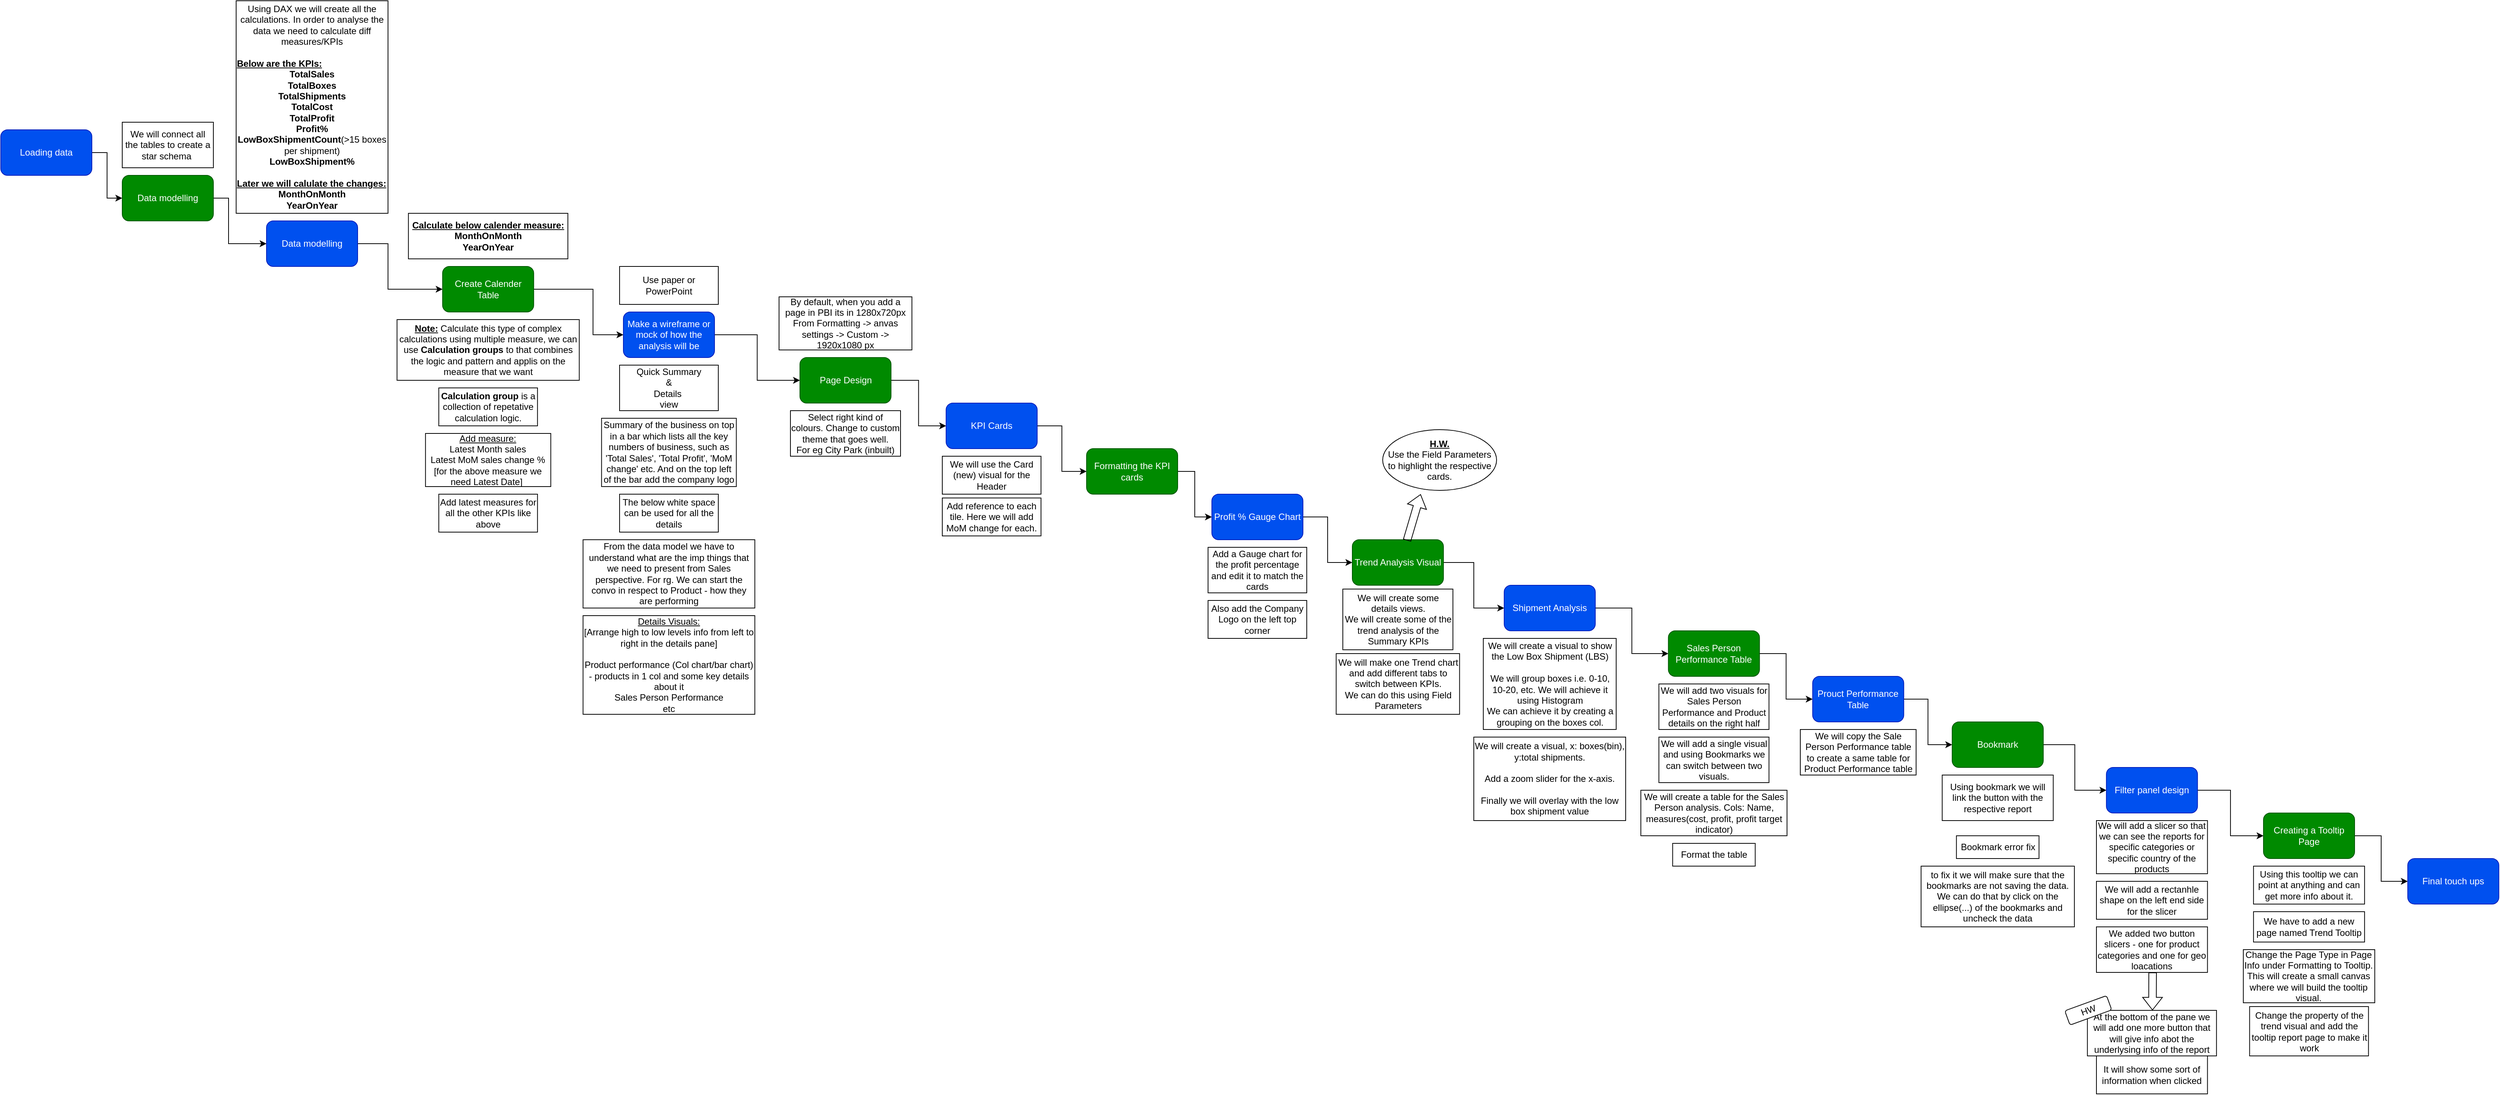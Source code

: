 <mxfile version="28.0.6">
  <diagram name="Page-1" id="4a83SlM5ULC48K0fHreG">
    <mxGraphModel dx="872" dy="1677" grid="1" gridSize="10" guides="1" tooltips="1" connect="1" arrows="1" fold="1" page="1" pageScale="1" pageWidth="850" pageHeight="1100" math="0" shadow="0">
      <root>
        <mxCell id="0" />
        <mxCell id="1" parent="0" />
        <mxCell id="5Kt1-s9WvIvMhqCdxv_F-13" style="edgeStyle=orthogonalEdgeStyle;rounded=0;orthogonalLoop=1;jettySize=auto;html=1;exitX=1;exitY=0.5;exitDx=0;exitDy=0;entryX=0;entryY=0.5;entryDx=0;entryDy=0;" parent="1" source="u6I_Qksfgo5zVSe5Pm4v-1" target="u6I_Qksfgo5zVSe5Pm4v-2" edge="1">
          <mxGeometry relative="1" as="geometry" />
        </mxCell>
        <mxCell id="u6I_Qksfgo5zVSe5Pm4v-1" value="Loading data" style="rounded=1;whiteSpace=wrap;html=1;fillColor=#0050ef;fontColor=#ffffff;strokeColor=#001DBC;" parent="1" vertex="1">
          <mxGeometry x="80" y="80" width="120" height="60" as="geometry" />
        </mxCell>
        <mxCell id="5Kt1-s9WvIvMhqCdxv_F-14" style="edgeStyle=orthogonalEdgeStyle;rounded=0;orthogonalLoop=1;jettySize=auto;html=1;exitX=1;exitY=0.5;exitDx=0;exitDy=0;entryX=0;entryY=0.5;entryDx=0;entryDy=0;" parent="1" source="u6I_Qksfgo5zVSe5Pm4v-2" target="u6I_Qksfgo5zVSe5Pm4v-7" edge="1">
          <mxGeometry relative="1" as="geometry">
            <Array as="points">
              <mxPoint x="380" y="170" />
              <mxPoint x="380" y="230" />
            </Array>
          </mxGeometry>
        </mxCell>
        <mxCell id="u6I_Qksfgo5zVSe5Pm4v-2" value="Data modelling" style="whiteSpace=wrap;html=1;rounded=1;fillColor=#008a00;fontColor=#ffffff;strokeColor=#005700;" parent="1" vertex="1">
          <mxGeometry x="240" y="140" width="120" height="60" as="geometry" />
        </mxCell>
        <mxCell id="5Kt1-s9WvIvMhqCdxv_F-15" style="edgeStyle=orthogonalEdgeStyle;rounded=0;orthogonalLoop=1;jettySize=auto;html=1;exitX=1;exitY=0.5;exitDx=0;exitDy=0;entryX=0;entryY=0.5;entryDx=0;entryDy=0;" parent="1" source="u6I_Qksfgo5zVSe5Pm4v-7" target="u6I_Qksfgo5zVSe5Pm4v-11" edge="1">
          <mxGeometry relative="1" as="geometry">
            <Array as="points">
              <mxPoint x="590" y="230" />
              <mxPoint x="590" y="290" />
            </Array>
          </mxGeometry>
        </mxCell>
        <mxCell id="u6I_Qksfgo5zVSe5Pm4v-7" value="Data modelling" style="whiteSpace=wrap;html=1;rounded=1;fillColor=#0050ef;fontColor=#ffffff;strokeColor=#001DBC;" parent="1" vertex="1">
          <mxGeometry x="430" y="200" width="120" height="60" as="geometry" />
        </mxCell>
        <mxCell id="u6I_Qksfgo5zVSe5Pm4v-8" value="We will connect all the tables to create a star schema&amp;nbsp;" style="rounded=0;whiteSpace=wrap;html=1;" parent="1" vertex="1">
          <mxGeometry x="240" y="70" width="120" height="60" as="geometry" />
        </mxCell>
        <mxCell id="u6I_Qksfgo5zVSe5Pm4v-9" value="Using DAX we will create all the calculations. In order to analyse the data we need to calculate diff measures/KPIs&lt;div&gt;&lt;br&gt;&lt;div style=&quot;text-align: left;&quot;&gt;&lt;span style=&quot;background-color: transparent; color: light-dark(rgb(0, 0, 0), rgb(255, 255, 255));&quot;&gt;&lt;u&gt;&lt;b&gt;Below are the KPIs:&lt;/b&gt;&lt;/u&gt;&lt;/span&gt;&lt;/div&gt;&lt;b&gt;TotalSales&lt;/b&gt;&lt;div&gt;&lt;b&gt;TotalBoxes&lt;/b&gt;&lt;/div&gt;&lt;div&gt;&lt;b&gt;TotalShipments&lt;br&gt;TotalCost&lt;/b&gt;&lt;/div&gt;&lt;div&gt;&lt;b&gt;TotalProfit&lt;/b&gt;&lt;/div&gt;&lt;div&gt;&lt;b&gt;Profit%&lt;/b&gt;&lt;/div&gt;&lt;div&gt;&lt;b&gt;LowBoxShipmentCount&lt;/b&gt;(&amp;gt;15 boxes per shipment)&lt;/div&gt;&lt;div&gt;&lt;b&gt;LowBoxShipment%&lt;/b&gt;&lt;/div&gt;&lt;div&gt;&lt;br&gt;&lt;/div&gt;&lt;div style=&quot;text-align: left;&quot;&gt;&lt;b&gt;&lt;u&gt;Later we will calulate the changes:&lt;/u&gt;&lt;/b&gt;&lt;/div&gt;&lt;div&gt;&lt;b&gt;MonthOnMonth&lt;/b&gt;&lt;/div&gt;&lt;div&gt;&lt;b&gt;YearOnYear&lt;/b&gt;&lt;/div&gt;&lt;/div&gt;" style="rounded=0;whiteSpace=wrap;html=1;" parent="1" vertex="1">
          <mxGeometry x="390" y="-90" width="200" height="280" as="geometry" />
        </mxCell>
        <mxCell id="5Kt1-s9WvIvMhqCdxv_F-12" style="edgeStyle=orthogonalEdgeStyle;rounded=0;orthogonalLoop=1;jettySize=auto;html=1;entryX=0;entryY=0.5;entryDx=0;entryDy=0;" parent="1" source="u6I_Qksfgo5zVSe5Pm4v-11" target="u6I_Qksfgo5zVSe5Pm4v-16" edge="1">
          <mxGeometry relative="1" as="geometry">
            <Array as="points">
              <mxPoint x="860" y="290" />
              <mxPoint x="860" y="350" />
            </Array>
          </mxGeometry>
        </mxCell>
        <mxCell id="u6I_Qksfgo5zVSe5Pm4v-11" value="Create Calender Table" style="whiteSpace=wrap;html=1;rounded=1;fillColor=#008a00;fontColor=#ffffff;strokeColor=#005700;" parent="1" vertex="1">
          <mxGeometry x="661.88" y="260" width="120" height="60" as="geometry" />
        </mxCell>
        <mxCell id="u6I_Qksfgo5zVSe5Pm4v-12" value="&lt;div style=&quot;text-align: left;&quot;&gt;&lt;b&gt;&lt;u&gt;Calculate below calender measure:&lt;/u&gt;&lt;/b&gt;&lt;/div&gt;&lt;div&gt;&lt;b&gt;MonthOnMonth&lt;/b&gt;&lt;/div&gt;&lt;div&gt;&lt;b&gt;YearOnYear&lt;/b&gt;&lt;/div&gt;" style="rounded=0;whiteSpace=wrap;html=1;" parent="1" vertex="1">
          <mxGeometry x="616.88" y="190" width="210" height="60" as="geometry" />
        </mxCell>
        <mxCell id="u6I_Qksfgo5zVSe5Pm4v-14" value="&lt;u&gt;&lt;b&gt;Note:&lt;/b&gt;&lt;/u&gt; Calculate this type of complex calculations using multiple measure, we can use &lt;b&gt;Calculation groups&lt;/b&gt; to that combines the logic and pattern and applis on the measure that we want" style="rounded=0;whiteSpace=wrap;html=1;" parent="1" vertex="1">
          <mxGeometry x="601.88" y="330" width="240" height="80" as="geometry" />
        </mxCell>
        <mxCell id="u6I_Qksfgo5zVSe5Pm4v-15" value="&lt;b&gt;Calculation group&lt;/b&gt; is a collection of repetative calculation logic." style="rounded=0;whiteSpace=wrap;html=1;" parent="1" vertex="1">
          <mxGeometry x="656.88" y="420" width="130" height="50" as="geometry" />
        </mxCell>
        <mxCell id="5Kt1-s9WvIvMhqCdxv_F-10" style="edgeStyle=orthogonalEdgeStyle;rounded=0;orthogonalLoop=1;jettySize=auto;html=1;" parent="1" source="u6I_Qksfgo5zVSe5Pm4v-16" target="u6I_Qksfgo5zVSe5Pm4v-24" edge="1">
          <mxGeometry relative="1" as="geometry" />
        </mxCell>
        <mxCell id="u6I_Qksfgo5zVSe5Pm4v-16" value="Make a wireframe or mock of how the analysis will be" style="whiteSpace=wrap;html=1;fillColor=#0050ef;strokeColor=#001DBC;fontColor=#ffffff;rounded=1;" parent="1" vertex="1">
          <mxGeometry x="900" y="320" width="120" height="60" as="geometry" />
        </mxCell>
        <mxCell id="u6I_Qksfgo5zVSe5Pm4v-18" value="Use paper or PowerPoint" style="rounded=0;whiteSpace=wrap;html=1;" parent="1" vertex="1">
          <mxGeometry x="895" y="260" width="130" height="50" as="geometry" />
        </mxCell>
        <mxCell id="u6I_Qksfgo5zVSe5Pm4v-19" value="Quick Summary&lt;br&gt;&amp;amp;&lt;br&gt;Details&amp;nbsp;&lt;br&gt;view" style="rounded=0;whiteSpace=wrap;html=1;" parent="1" vertex="1">
          <mxGeometry x="895" y="390" width="130" height="60" as="geometry" />
        </mxCell>
        <mxCell id="u6I_Qksfgo5zVSe5Pm4v-20" value="Summary of the business on top in a bar which lists all the key numbers of business, such as &#39;Total Sales&#39;, &#39;Total Profit&#39;, &#39;MoM change&#39; etc. And on the top left of the bar add the company logo" style="rounded=0;whiteSpace=wrap;html=1;" parent="1" vertex="1">
          <mxGeometry x="871.25" y="460" width="177.5" height="90" as="geometry" />
        </mxCell>
        <mxCell id="u6I_Qksfgo5zVSe5Pm4v-21" value="The below white space can be used for all the details" style="rounded=0;whiteSpace=wrap;html=1;" parent="1" vertex="1">
          <mxGeometry x="895" y="560" width="130" height="50" as="geometry" />
        </mxCell>
        <mxCell id="u6I_Qksfgo5zVSe5Pm4v-22" value="From the data model we have to understand what are the imp things that we need to present from Sales perspective. For rg. We can start the convo in respect to Product - how they are performing" style="rounded=0;whiteSpace=wrap;html=1;" parent="1" vertex="1">
          <mxGeometry x="846.87" y="620" width="226.25" height="90" as="geometry" />
        </mxCell>
        <mxCell id="u6I_Qksfgo5zVSe5Pm4v-23" value="&lt;u&gt;Details Visuals:&lt;/u&gt;&lt;br&gt;[Arrange high to low levels info from left to right in the details pane]&lt;br&gt;&lt;br&gt;Product performance (Col chart/bar chart) - products in 1 col and some key details about it&lt;br&gt;Sales Person Performance&lt;br&gt;etc" style="rounded=0;whiteSpace=wrap;html=1;" parent="1" vertex="1">
          <mxGeometry x="846.87" y="720" width="226.25" height="130" as="geometry" />
        </mxCell>
        <mxCell id="u6I_Qksfgo5zVSe5Pm4v-29" style="edgeStyle=orthogonalEdgeStyle;rounded=0;orthogonalLoop=1;jettySize=auto;html=1;entryX=0;entryY=0.5;entryDx=0;entryDy=0;" parent="1" source="u6I_Qksfgo5zVSe5Pm4v-24" target="u6I_Qksfgo5zVSe5Pm4v-28" edge="1">
          <mxGeometry relative="1" as="geometry" />
        </mxCell>
        <mxCell id="u6I_Qksfgo5zVSe5Pm4v-24" value="Page Design" style="whiteSpace=wrap;html=1;rounded=1;fillColor=#008a00;fontColor=#ffffff;strokeColor=#005700;" parent="1" vertex="1">
          <mxGeometry x="1132.5" y="380" width="120" height="60" as="geometry" />
        </mxCell>
        <mxCell id="u6I_Qksfgo5zVSe5Pm4v-26" value="By default, when you add a page in PBI its in 1280x720px&lt;br&gt;From Formatting -&amp;gt; anvas settings -&amp;gt; Custom -&amp;gt; 1920x1080 px" style="rounded=0;whiteSpace=wrap;html=1;" parent="1" vertex="1">
          <mxGeometry x="1105" y="300" width="175" height="70" as="geometry" />
        </mxCell>
        <mxCell id="u6I_Qksfgo5zVSe5Pm4v-27" value="Select right kind of colours. Change to custom theme that goes well.&lt;div&gt;For eg City Park (inbuilt)&lt;/div&gt;" style="rounded=0;whiteSpace=wrap;html=1;" parent="1" vertex="1">
          <mxGeometry x="1120" y="450" width="145" height="60" as="geometry" />
        </mxCell>
        <mxCell id="5Kt1-s9WvIvMhqCdxv_F-2" style="edgeStyle=orthogonalEdgeStyle;rounded=0;orthogonalLoop=1;jettySize=auto;html=1;exitX=1;exitY=0.5;exitDx=0;exitDy=0;entryX=0;entryY=0.5;entryDx=0;entryDy=0;" parent="1" source="u6I_Qksfgo5zVSe5Pm4v-28" target="5Kt1-s9WvIvMhqCdxv_F-1" edge="1">
          <mxGeometry relative="1" as="geometry" />
        </mxCell>
        <mxCell id="u6I_Qksfgo5zVSe5Pm4v-28" value="KPI Cards" style="whiteSpace=wrap;html=1;fillColor=#0050ef;strokeColor=#001DBC;fontColor=#ffffff;rounded=1;" parent="1" vertex="1">
          <mxGeometry x="1325" y="440" width="120" height="60" as="geometry" />
        </mxCell>
        <mxCell id="u6I_Qksfgo5zVSe5Pm4v-30" value="We will use the Card (new) visual for the Header" style="rounded=0;whiteSpace=wrap;html=1;" parent="1" vertex="1">
          <mxGeometry x="1320" y="510" width="130" height="50" as="geometry" />
        </mxCell>
        <mxCell id="u6I_Qksfgo5zVSe5Pm4v-31" value="Add reference to each tile. Here we will add MoM change for each." style="rounded=0;whiteSpace=wrap;html=1;" parent="1" vertex="1">
          <mxGeometry x="1320" y="565" width="130" height="50" as="geometry" />
        </mxCell>
        <mxCell id="u6I_Qksfgo5zVSe5Pm4v-32" value="&lt;u&gt;Add measure:&lt;/u&gt;&lt;br&gt;Latest Month sales&lt;br&gt;Latest MoM sales change %&lt;br&gt;[for the above measure we need Latest Date]&amp;nbsp;" style="rounded=0;whiteSpace=wrap;html=1;" parent="1" vertex="1">
          <mxGeometry x="639.38" y="480" width="165" height="70" as="geometry" />
        </mxCell>
        <mxCell id="u6I_Qksfgo5zVSe5Pm4v-33" value="Add latest measures for all the other KPIs like above" style="rounded=0;whiteSpace=wrap;html=1;" parent="1" vertex="1">
          <mxGeometry x="656.88" y="560" width="130" height="50" as="geometry" />
        </mxCell>
        <mxCell id="5Kt1-s9WvIvMhqCdxv_F-4" style="edgeStyle=orthogonalEdgeStyle;rounded=0;orthogonalLoop=1;jettySize=auto;html=1;exitX=1;exitY=0.5;exitDx=0;exitDy=0;entryX=0;entryY=0.5;entryDx=0;entryDy=0;" parent="1" source="5Kt1-s9WvIvMhqCdxv_F-1" target="5Kt1-s9WvIvMhqCdxv_F-3" edge="1">
          <mxGeometry relative="1" as="geometry" />
        </mxCell>
        <mxCell id="5Kt1-s9WvIvMhqCdxv_F-1" value="Formatting the KPI cards" style="whiteSpace=wrap;html=1;rounded=1;fillColor=#008a00;fontColor=#ffffff;strokeColor=#005700;" parent="1" vertex="1">
          <mxGeometry x="1510" y="500" width="120" height="60" as="geometry" />
        </mxCell>
        <mxCell id="5Kt1-s9WvIvMhqCdxv_F-16" style="edgeStyle=orthogonalEdgeStyle;rounded=0;orthogonalLoop=1;jettySize=auto;html=1;entryX=0;entryY=0.5;entryDx=0;entryDy=0;" parent="1" source="5Kt1-s9WvIvMhqCdxv_F-3" target="5Kt1-s9WvIvMhqCdxv_F-7" edge="1">
          <mxGeometry relative="1" as="geometry" />
        </mxCell>
        <mxCell id="5Kt1-s9WvIvMhqCdxv_F-3" value="Profit % Gauge Chart" style="whiteSpace=wrap;html=1;fillColor=#0050ef;strokeColor=#001DBC;fontColor=#ffffff;rounded=1;" parent="1" vertex="1">
          <mxGeometry x="1675" y="560" width="120" height="60" as="geometry" />
        </mxCell>
        <mxCell id="5Kt1-s9WvIvMhqCdxv_F-5" value="Add a Gauge chart for the profit percentage and edit it to match the cards" style="rounded=0;whiteSpace=wrap;html=1;" parent="1" vertex="1">
          <mxGeometry x="1670" y="630" width="130" height="60" as="geometry" />
        </mxCell>
        <mxCell id="5Kt1-s9WvIvMhqCdxv_F-6" value="Also add the Company Logo on the left top corner" style="rounded=0;whiteSpace=wrap;html=1;" parent="1" vertex="1">
          <mxGeometry x="1670" y="700" width="130" height="50" as="geometry" />
        </mxCell>
        <mxCell id="Xe7zccEJF0COX_zSJT_g-2" style="edgeStyle=orthogonalEdgeStyle;rounded=0;orthogonalLoop=1;jettySize=auto;html=1;entryX=0;entryY=0.5;entryDx=0;entryDy=0;" parent="1" source="5Kt1-s9WvIvMhqCdxv_F-7" target="Xe7zccEJF0COX_zSJT_g-1" edge="1">
          <mxGeometry relative="1" as="geometry" />
        </mxCell>
        <mxCell id="5Kt1-s9WvIvMhqCdxv_F-7" value="Trend Analysis Visual" style="whiteSpace=wrap;html=1;rounded=1;fillColor=#008a00;fontColor=#ffffff;strokeColor=#005700;" parent="1" vertex="1">
          <mxGeometry x="1860" y="620" width="120" height="60" as="geometry" />
        </mxCell>
        <mxCell id="5Kt1-s9WvIvMhqCdxv_F-17" value="We will create some details views.&lt;br&gt;We will create some of the trend analysis of the Summary KPIs" style="rounded=0;whiteSpace=wrap;html=1;" parent="1" vertex="1">
          <mxGeometry x="1847.5" y="685" width="145" height="80" as="geometry" />
        </mxCell>
        <mxCell id="5Kt1-s9WvIvMhqCdxv_F-18" value="We will make one Trend chart and add different tabs to switch between KPIs.&lt;br&gt;We can do this using Field Parameters" style="rounded=0;whiteSpace=wrap;html=1;" parent="1" vertex="1">
          <mxGeometry x="1838.75" y="770" width="162.5" height="80" as="geometry" />
        </mxCell>
        <mxCell id="5Fx2Sjsbr2LlWN2uGl9n-2" style="edgeStyle=orthogonalEdgeStyle;rounded=0;orthogonalLoop=1;jettySize=auto;html=1;entryX=0;entryY=0.5;entryDx=0;entryDy=0;" parent="1" source="Xe7zccEJF0COX_zSJT_g-1" target="5Fx2Sjsbr2LlWN2uGl9n-1" edge="1">
          <mxGeometry relative="1" as="geometry" />
        </mxCell>
        <mxCell id="Xe7zccEJF0COX_zSJT_g-1" value="Shipment Analysis" style="whiteSpace=wrap;html=1;fillColor=#0050ef;strokeColor=#001DBC;fontColor=#ffffff;rounded=1;" parent="1" vertex="1">
          <mxGeometry x="2060" y="680" width="120" height="60" as="geometry" />
        </mxCell>
        <mxCell id="Xe7zccEJF0COX_zSJT_g-3" value="&lt;u style=&quot;font-weight: bold;&quot;&gt;H.W.&lt;/u&gt;&lt;br&gt;Use the Field Parameters to highlight the respective cards." style="ellipse;whiteSpace=wrap;html=1;" parent="1" vertex="1">
          <mxGeometry x="1900" y="475" width="150" height="80" as="geometry" />
        </mxCell>
        <mxCell id="Xe7zccEJF0COX_zSJT_g-4" value="" style="shape=flexArrow;endArrow=classic;html=1;rounded=0;endWidth=15;endSize=5.21;exitX=0.6;exitY=0.017;exitDx=0;exitDy=0;exitPerimeter=0;" parent="1" source="5Kt1-s9WvIvMhqCdxv_F-7" edge="1">
          <mxGeometry width="50" height="50" relative="1" as="geometry">
            <mxPoint x="1942.5" y="630" as="sourcePoint" />
            <mxPoint x="1950" y="560" as="targetPoint" />
          </mxGeometry>
        </mxCell>
        <mxCell id="Xe7zccEJF0COX_zSJT_g-5" value="We will create a visual to show the Low Box Shipment (LBS)&lt;br&gt;&lt;br&gt;We will group boxes i.e. 0-10, 10-20, etc. We will achieve it using Histogram&lt;br&gt;We can achieve it by creating a grouping on the boxes col." style="rounded=0;whiteSpace=wrap;html=1;" parent="1" vertex="1">
          <mxGeometry x="2032.5" y="750" width="175" height="120" as="geometry" />
        </mxCell>
        <mxCell id="Xe7zccEJF0COX_zSJT_g-6" value="We will create a visual, x: boxes(bin), y:total shipments.&lt;br&gt;&lt;br&gt;Add a zoom slider for the x-axis.&lt;br&gt;&lt;br&gt;Finally we will overlay with the low box shipment value" style="rounded=0;whiteSpace=wrap;html=1;" parent="1" vertex="1">
          <mxGeometry x="2020" y="880" width="200" height="110" as="geometry" />
        </mxCell>
        <mxCell id="YNlnOtWbf04fgsoT0097-2" style="edgeStyle=orthogonalEdgeStyle;rounded=0;orthogonalLoop=1;jettySize=auto;html=1;" parent="1" source="5Fx2Sjsbr2LlWN2uGl9n-1" target="YNlnOtWbf04fgsoT0097-1" edge="1">
          <mxGeometry relative="1" as="geometry" />
        </mxCell>
        <mxCell id="5Fx2Sjsbr2LlWN2uGl9n-1" value="Sales Person Performance Table" style="whiteSpace=wrap;html=1;rounded=1;fillColor=#008a00;fontColor=#ffffff;strokeColor=#005700;" parent="1" vertex="1">
          <mxGeometry x="2276.25" y="740" width="120" height="60" as="geometry" />
        </mxCell>
        <mxCell id="5Fx2Sjsbr2LlWN2uGl9n-3" value="We will add two visuals for Sales Person Performance and Product details on the right half" style="rounded=0;whiteSpace=wrap;html=1;" parent="1" vertex="1">
          <mxGeometry x="2263.75" y="810" width="145" height="60" as="geometry" />
        </mxCell>
        <mxCell id="5Fx2Sjsbr2LlWN2uGl9n-4" value="We will add a single visual and using Bookmarks we can switch between two visuals." style="rounded=0;whiteSpace=wrap;html=1;" parent="1" vertex="1">
          <mxGeometry x="2263.75" y="880" width="145" height="60" as="geometry" />
        </mxCell>
        <mxCell id="5Fx2Sjsbr2LlWN2uGl9n-5" value="We will create a table for the Sales Person analysis. Cols: Name, measures(cost, profit, profit target indicator)" style="rounded=0;whiteSpace=wrap;html=1;" parent="1" vertex="1">
          <mxGeometry x="2240" y="950" width="192.5" height="60" as="geometry" />
        </mxCell>
        <mxCell id="5Fx2Sjsbr2LlWN2uGl9n-6" value="Format the table" style="rounded=0;whiteSpace=wrap;html=1;" parent="1" vertex="1">
          <mxGeometry x="2281.88" y="1020" width="108.75" height="30" as="geometry" />
        </mxCell>
        <mxCell id="YNlnOtWbf04fgsoT0097-5" style="edgeStyle=orthogonalEdgeStyle;rounded=0;orthogonalLoop=1;jettySize=auto;html=1;" parent="1" source="YNlnOtWbf04fgsoT0097-1" target="YNlnOtWbf04fgsoT0097-4" edge="1">
          <mxGeometry relative="1" as="geometry" />
        </mxCell>
        <mxCell id="YNlnOtWbf04fgsoT0097-1" value="Prouct Performance Table" style="whiteSpace=wrap;html=1;fillColor=#0050ef;strokeColor=#001DBC;fontColor=#ffffff;rounded=1;" parent="1" vertex="1">
          <mxGeometry x="2466.25" y="800" width="120" height="60" as="geometry" />
        </mxCell>
        <mxCell id="YNlnOtWbf04fgsoT0097-3" value="We will copy the Sale Person Performance table to create a same table for Product Performance table" style="rounded=0;whiteSpace=wrap;html=1;" parent="1" vertex="1">
          <mxGeometry x="2450" y="870" width="152.5" height="60" as="geometry" />
        </mxCell>
        <mxCell id="XfFjO2U5KzVTpYXRLAdN-5" style="edgeStyle=orthogonalEdgeStyle;rounded=0;orthogonalLoop=1;jettySize=auto;html=1;" parent="1" source="YNlnOtWbf04fgsoT0097-4" target="XfFjO2U5KzVTpYXRLAdN-4" edge="1">
          <mxGeometry relative="1" as="geometry" />
        </mxCell>
        <mxCell id="YNlnOtWbf04fgsoT0097-4" value="Bookmark" style="whiteSpace=wrap;html=1;rounded=1;fillColor=#008a00;fontColor=#ffffff;strokeColor=#005700;" parent="1" vertex="1">
          <mxGeometry x="2650" y="860" width="120" height="60" as="geometry" />
        </mxCell>
        <mxCell id="YNlnOtWbf04fgsoT0097-6" value="Using bookmark we will link the button with the respective report" style="rounded=0;whiteSpace=wrap;html=1;" parent="1" vertex="1">
          <mxGeometry x="2636.88" y="930" width="146.25" height="60" as="geometry" />
        </mxCell>
        <mxCell id="XfFjO2U5KzVTpYXRLAdN-1" value="We will add a slicer so that we can see the reports for specific categories or specific country of the products" style="rounded=0;whiteSpace=wrap;html=1;" parent="1" vertex="1">
          <mxGeometry x="2840" y="990" width="146.25" height="70" as="geometry" />
        </mxCell>
        <mxCell id="XfFjO2U5KzVTpYXRLAdN-2" value="Bookmark error fix" style="rounded=0;whiteSpace=wrap;html=1;" parent="1" vertex="1">
          <mxGeometry x="2655.62" y="1010" width="108.75" height="30" as="geometry" />
        </mxCell>
        <mxCell id="XfFjO2U5KzVTpYXRLAdN-3" value="to fix it we will make sure that the bookmarks are not saving the data.&lt;br&gt;We can do that by click on the ellipse(...) of the bookmarks and uncheck the data" style="rounded=0;whiteSpace=wrap;html=1;" parent="1" vertex="1">
          <mxGeometry x="2609.07" y="1050" width="201.88" height="80" as="geometry" />
        </mxCell>
        <mxCell id="XfFjO2U5KzVTpYXRLAdN-12" style="edgeStyle=orthogonalEdgeStyle;rounded=0;orthogonalLoop=1;jettySize=auto;html=1;" parent="1" source="XfFjO2U5KzVTpYXRLAdN-4" target="XfFjO2U5KzVTpYXRLAdN-11" edge="1">
          <mxGeometry relative="1" as="geometry" />
        </mxCell>
        <mxCell id="XfFjO2U5KzVTpYXRLAdN-4" value="Filter panel design" style="whiteSpace=wrap;html=1;fillColor=#0050ef;strokeColor=#001DBC;fontColor=#ffffff;rounded=1;" parent="1" vertex="1">
          <mxGeometry x="2853.12" y="920" width="120" height="60" as="geometry" />
        </mxCell>
        <mxCell id="XfFjO2U5KzVTpYXRLAdN-6" value="We will add a rectanhle shape on the left end side for the slicer" style="rounded=0;whiteSpace=wrap;html=1;" parent="1" vertex="1">
          <mxGeometry x="2840" y="1070" width="146.25" height="50" as="geometry" />
        </mxCell>
        <mxCell id="XfFjO2U5KzVTpYXRLAdN-7" value="We added two button slicers - one for product categories and one for geo loacations" style="rounded=0;whiteSpace=wrap;html=1;" parent="1" vertex="1">
          <mxGeometry x="2840" y="1130" width="146.25" height="60" as="geometry" />
        </mxCell>
        <mxCell id="XfFjO2U5KzVTpYXRLAdN-8" value="At the bottom of the pane we will add one more button that will give info abot the underlysing info of the report" style="rounded=0;whiteSpace=wrap;html=1;" parent="1" vertex="1">
          <mxGeometry x="2828.12" y="1240" width="170" height="60" as="geometry" />
        </mxCell>
        <mxCell id="XfFjO2U5KzVTpYXRLAdN-9" value="It will show some sort of information when clicked" style="rounded=0;whiteSpace=wrap;html=1;" parent="1" vertex="1">
          <mxGeometry x="2840" y="1300" width="146.25" height="50" as="geometry" />
        </mxCell>
        <mxCell id="XfFjO2U5KzVTpYXRLAdN-10" value="HW" style="rounded=1;whiteSpace=wrap;html=1;rotation=-20;" parent="1" vertex="1">
          <mxGeometry x="2800" y="1230" width="58.5" height="20" as="geometry" />
        </mxCell>
        <mxCell id="XPQKk1thDTB44oV3T_iy-3" style="edgeStyle=orthogonalEdgeStyle;rounded=0;orthogonalLoop=1;jettySize=auto;html=1;entryX=0;entryY=0.5;entryDx=0;entryDy=0;" edge="1" parent="1" source="XfFjO2U5KzVTpYXRLAdN-11" target="XPQKk1thDTB44oV3T_iy-2">
          <mxGeometry relative="1" as="geometry" />
        </mxCell>
        <mxCell id="XfFjO2U5KzVTpYXRLAdN-11" value="Creating a Tooltip Page" style="whiteSpace=wrap;html=1;rounded=1;fillColor=#008a00;fontColor=#ffffff;strokeColor=#005700;" parent="1" vertex="1">
          <mxGeometry x="3060" y="980" width="120" height="60" as="geometry" />
        </mxCell>
        <mxCell id="XfFjO2U5KzVTpYXRLAdN-13" value="Using this tooltip we can point at anything and can get more info about it." style="rounded=0;whiteSpace=wrap;html=1;" parent="1" vertex="1">
          <mxGeometry x="3046.88" y="1050" width="146.25" height="50" as="geometry" />
        </mxCell>
        <mxCell id="XfFjO2U5KzVTpYXRLAdN-14" value="We have to add a new page named Trend Tooltip" style="rounded=0;whiteSpace=wrap;html=1;" parent="1" vertex="1">
          <mxGeometry x="3046.88" y="1110" width="146.25" height="40" as="geometry" />
        </mxCell>
        <mxCell id="XfFjO2U5KzVTpYXRLAdN-15" value="Change the Page Type in Page Info under Formatting to Tooltip.&lt;br&gt;This will create a small canvas where we will build the tooltip visual." style="rounded=0;whiteSpace=wrap;html=1;" parent="1" vertex="1">
          <mxGeometry x="3033.45" y="1160" width="173.12" height="70" as="geometry" />
        </mxCell>
        <mxCell id="XfFjO2U5KzVTpYXRLAdN-16" value="" style="shape=flexArrow;endArrow=classic;html=1;rounded=0;endWidth=15;endSize=5.21;" parent="1" edge="1">
          <mxGeometry width="50" height="50" relative="1" as="geometry">
            <mxPoint x="2914" y="1190" as="sourcePoint" />
            <mxPoint x="2913.81" y="1240" as="targetPoint" />
          </mxGeometry>
        </mxCell>
        <mxCell id="XPQKk1thDTB44oV3T_iy-1" value="Change the property of the trend visual and add the tooltip report page to make it work" style="rounded=0;whiteSpace=wrap;html=1;" vertex="1" parent="1">
          <mxGeometry x="3041.73" y="1235" width="156.56" height="65" as="geometry" />
        </mxCell>
        <mxCell id="XPQKk1thDTB44oV3T_iy-2" value="Final touch ups" style="whiteSpace=wrap;html=1;fillColor=#0050ef;strokeColor=#001DBC;fontColor=#ffffff;rounded=1;" vertex="1" parent="1">
          <mxGeometry x="3250" y="1040" width="120" height="60" as="geometry" />
        </mxCell>
      </root>
    </mxGraphModel>
  </diagram>
</mxfile>
